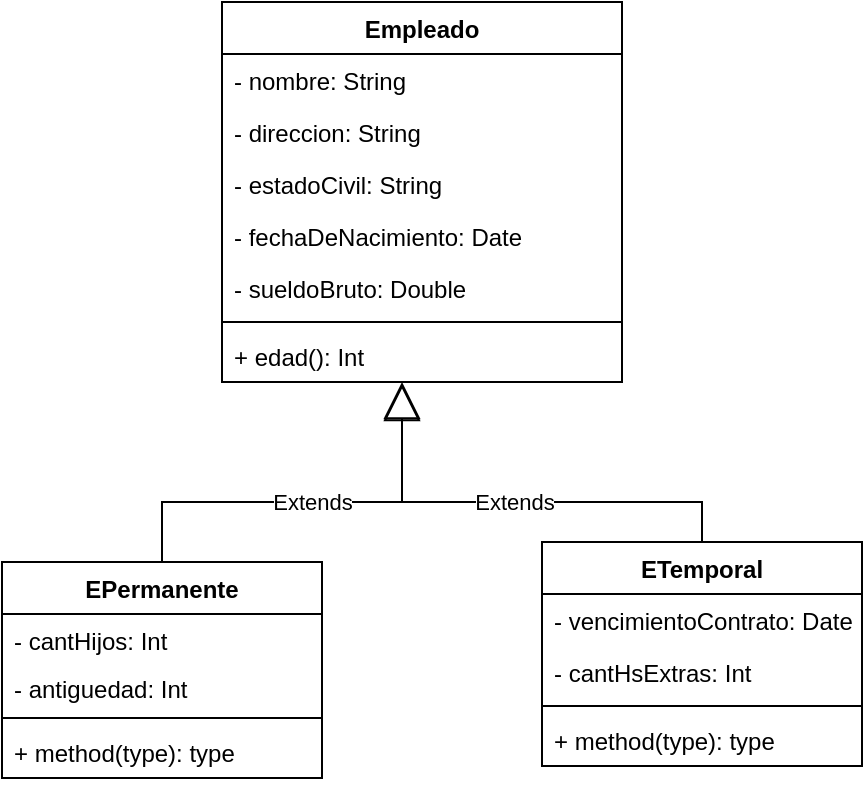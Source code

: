 <mxfile version="26.1.3">
  <diagram name="Página-1" id="hg1Nwzfe8lYlGyLoS-u6">
    <mxGraphModel dx="1947" dy="500" grid="1" gridSize="10" guides="1" tooltips="1" connect="1" arrows="1" fold="1" page="1" pageScale="1" pageWidth="827" pageHeight="1169" math="0" shadow="0">
      <root>
        <mxCell id="0" />
        <mxCell id="1" parent="0" />
        <mxCell id="2A7zQqLkDTp_-7t5lVZq-5" value="Empleado" style="swimlane;fontStyle=1;align=center;verticalAlign=top;childLayout=stackLayout;horizontal=1;startSize=26;horizontalStack=0;resizeParent=1;resizeParentMax=0;resizeLast=0;collapsible=1;marginBottom=0;whiteSpace=wrap;html=1;" parent="1" vertex="1">
          <mxGeometry x="70" y="120" width="200" height="190" as="geometry" />
        </mxCell>
        <mxCell id="2A7zQqLkDTp_-7t5lVZq-6" value="- nombre: String" style="text;strokeColor=none;fillColor=none;align=left;verticalAlign=top;spacingLeft=4;spacingRight=4;overflow=hidden;rotatable=0;points=[[0,0.5],[1,0.5]];portConstraint=eastwest;whiteSpace=wrap;html=1;" parent="2A7zQqLkDTp_-7t5lVZq-5" vertex="1">
          <mxGeometry y="26" width="200" height="26" as="geometry" />
        </mxCell>
        <mxCell id="2A7zQqLkDTp_-7t5lVZq-10" value="- direccion: String" style="text;strokeColor=none;fillColor=none;align=left;verticalAlign=top;spacingLeft=4;spacingRight=4;overflow=hidden;rotatable=0;points=[[0,0.5],[1,0.5]];portConstraint=eastwest;whiteSpace=wrap;html=1;" parent="2A7zQqLkDTp_-7t5lVZq-5" vertex="1">
          <mxGeometry y="52" width="200" height="26" as="geometry" />
        </mxCell>
        <mxCell id="2A7zQqLkDTp_-7t5lVZq-11" value="- estadoCivil: String" style="text;strokeColor=none;fillColor=none;align=left;verticalAlign=top;spacingLeft=4;spacingRight=4;overflow=hidden;rotatable=0;points=[[0,0.5],[1,0.5]];portConstraint=eastwest;whiteSpace=wrap;html=1;" parent="2A7zQqLkDTp_-7t5lVZq-5" vertex="1">
          <mxGeometry y="78" width="200" height="26" as="geometry" />
        </mxCell>
        <mxCell id="2A7zQqLkDTp_-7t5lVZq-12" value="- fechaDeNacimiento: Date" style="text;strokeColor=none;fillColor=none;align=left;verticalAlign=top;spacingLeft=4;spacingRight=4;overflow=hidden;rotatable=0;points=[[0,0.5],[1,0.5]];portConstraint=eastwest;whiteSpace=wrap;html=1;" parent="2A7zQqLkDTp_-7t5lVZq-5" vertex="1">
          <mxGeometry y="104" width="200" height="26" as="geometry" />
        </mxCell>
        <mxCell id="2A7zQqLkDTp_-7t5lVZq-13" value="- sueldoBruto: Double" style="text;strokeColor=none;fillColor=none;align=left;verticalAlign=top;spacingLeft=4;spacingRight=4;overflow=hidden;rotatable=0;points=[[0,0.5],[1,0.5]];portConstraint=eastwest;whiteSpace=wrap;html=1;" parent="2A7zQqLkDTp_-7t5lVZq-5" vertex="1">
          <mxGeometry y="130" width="200" height="26" as="geometry" />
        </mxCell>
        <mxCell id="2A7zQqLkDTp_-7t5lVZq-7" value="" style="line;strokeWidth=1;fillColor=none;align=left;verticalAlign=middle;spacingTop=-1;spacingLeft=3;spacingRight=3;rotatable=0;labelPosition=right;points=[];portConstraint=eastwest;strokeColor=inherit;" parent="2A7zQqLkDTp_-7t5lVZq-5" vertex="1">
          <mxGeometry y="156" width="200" height="8" as="geometry" />
        </mxCell>
        <mxCell id="2A7zQqLkDTp_-7t5lVZq-8" value="+ edad(): Int" style="text;strokeColor=none;fillColor=none;align=left;verticalAlign=top;spacingLeft=4;spacingRight=4;overflow=hidden;rotatable=0;points=[[0,0.5],[1,0.5]];portConstraint=eastwest;whiteSpace=wrap;html=1;" parent="2A7zQqLkDTp_-7t5lVZq-5" vertex="1">
          <mxGeometry y="164" width="200" height="26" as="geometry" />
        </mxCell>
        <mxCell id="2A7zQqLkDTp_-7t5lVZq-18" value="ETemporal" style="swimlane;fontStyle=1;align=center;verticalAlign=top;childLayout=stackLayout;horizontal=1;startSize=26;horizontalStack=0;resizeParent=1;resizeParentMax=0;resizeLast=0;collapsible=1;marginBottom=0;whiteSpace=wrap;html=1;" parent="1" vertex="1">
          <mxGeometry x="230" y="390" width="160" height="112" as="geometry" />
        </mxCell>
        <mxCell id="2A7zQqLkDTp_-7t5lVZq-19" value="- vencimientoContrato: Date" style="text;strokeColor=none;fillColor=none;align=left;verticalAlign=top;spacingLeft=4;spacingRight=4;overflow=hidden;rotatable=0;points=[[0,0.5],[1,0.5]];portConstraint=eastwest;whiteSpace=wrap;html=1;" parent="2A7zQqLkDTp_-7t5lVZq-18" vertex="1">
          <mxGeometry y="26" width="160" height="26" as="geometry" />
        </mxCell>
        <mxCell id="0poIuo51-9cRXDYmnmru-2" value="- cantHsExtras: Int" style="text;strokeColor=none;fillColor=none;align=left;verticalAlign=top;spacingLeft=4;spacingRight=4;overflow=hidden;rotatable=0;points=[[0,0.5],[1,0.5]];portConstraint=eastwest;whiteSpace=wrap;html=1;" vertex="1" parent="2A7zQqLkDTp_-7t5lVZq-18">
          <mxGeometry y="52" width="160" height="26" as="geometry" />
        </mxCell>
        <mxCell id="2A7zQqLkDTp_-7t5lVZq-20" value="" style="line;strokeWidth=1;fillColor=none;align=left;verticalAlign=middle;spacingTop=-1;spacingLeft=3;spacingRight=3;rotatable=0;labelPosition=right;points=[];portConstraint=eastwest;strokeColor=inherit;" parent="2A7zQqLkDTp_-7t5lVZq-18" vertex="1">
          <mxGeometry y="78" width="160" height="8" as="geometry" />
        </mxCell>
        <mxCell id="2A7zQqLkDTp_-7t5lVZq-21" value="+ method(type): type" style="text;strokeColor=none;fillColor=none;align=left;verticalAlign=top;spacingLeft=4;spacingRight=4;overflow=hidden;rotatable=0;points=[[0,0.5],[1,0.5]];portConstraint=eastwest;whiteSpace=wrap;html=1;" parent="2A7zQqLkDTp_-7t5lVZq-18" vertex="1">
          <mxGeometry y="86" width="160" height="26" as="geometry" />
        </mxCell>
        <mxCell id="2A7zQqLkDTp_-7t5lVZq-22" value="EPermanente" style="swimlane;fontStyle=1;align=center;verticalAlign=top;childLayout=stackLayout;horizontal=1;startSize=26;horizontalStack=0;resizeParent=1;resizeParentMax=0;resizeLast=0;collapsible=1;marginBottom=0;whiteSpace=wrap;html=1;" parent="1" vertex="1">
          <mxGeometry x="-40" y="400" width="160" height="108" as="geometry" />
        </mxCell>
        <mxCell id="2A7zQqLkDTp_-7t5lVZq-23" value="- cantHijos: Int" style="text;strokeColor=none;fillColor=none;align=left;verticalAlign=top;spacingLeft=4;spacingRight=4;overflow=hidden;rotatable=0;points=[[0,0.5],[1,0.5]];portConstraint=eastwest;whiteSpace=wrap;html=1;" parent="2A7zQqLkDTp_-7t5lVZq-22" vertex="1">
          <mxGeometry y="26" width="160" height="24" as="geometry" />
        </mxCell>
        <mxCell id="2A7zQqLkDTp_-7t5lVZq-41" value="- antiguedad: Int" style="text;strokeColor=none;fillColor=none;align=left;verticalAlign=top;spacingLeft=4;spacingRight=4;overflow=hidden;rotatable=0;points=[[0,0.5],[1,0.5]];portConstraint=eastwest;whiteSpace=wrap;html=1;" parent="2A7zQqLkDTp_-7t5lVZq-22" vertex="1">
          <mxGeometry y="50" width="160" height="24" as="geometry" />
        </mxCell>
        <mxCell id="2A7zQqLkDTp_-7t5lVZq-24" value="" style="line;strokeWidth=1;fillColor=none;align=left;verticalAlign=middle;spacingTop=-1;spacingLeft=3;spacingRight=3;rotatable=0;labelPosition=right;points=[];portConstraint=eastwest;strokeColor=inherit;" parent="2A7zQqLkDTp_-7t5lVZq-22" vertex="1">
          <mxGeometry y="74" width="160" height="8" as="geometry" />
        </mxCell>
        <mxCell id="2A7zQqLkDTp_-7t5lVZq-25" value="+ method(type): type" style="text;strokeColor=none;fillColor=none;align=left;verticalAlign=top;spacingLeft=4;spacingRight=4;overflow=hidden;rotatable=0;points=[[0,0.5],[1,0.5]];portConstraint=eastwest;whiteSpace=wrap;html=1;" parent="2A7zQqLkDTp_-7t5lVZq-22" vertex="1">
          <mxGeometry y="82" width="160" height="26" as="geometry" />
        </mxCell>
        <mxCell id="2A7zQqLkDTp_-7t5lVZq-28" value="Extends" style="endArrow=block;endSize=16;endFill=0;html=1;rounded=0;exitX=0.5;exitY=0;exitDx=0;exitDy=0;entryX=0.45;entryY=1.038;entryDx=0;entryDy=0;entryPerimeter=0;" parent="1" source="2A7zQqLkDTp_-7t5lVZq-18" target="2A7zQqLkDTp_-7t5lVZq-8" edge="1">
          <mxGeometry width="160" relative="1" as="geometry">
            <mxPoint x="160" y="290" as="sourcePoint" />
            <mxPoint x="320" y="290" as="targetPoint" />
            <Array as="points">
              <mxPoint x="310" y="370" />
              <mxPoint x="160" y="370" />
            </Array>
          </mxGeometry>
        </mxCell>
        <mxCell id="2A7zQqLkDTp_-7t5lVZq-29" value="Extends" style="endArrow=block;endSize=16;endFill=0;html=1;rounded=0;exitX=0.5;exitY=0;exitDx=0;exitDy=0;" parent="1" source="2A7zQqLkDTp_-7t5lVZq-22" edge="1">
          <mxGeometry width="160" relative="1" as="geometry">
            <mxPoint y="290" as="sourcePoint" />
            <mxPoint x="160" y="310" as="targetPoint" />
            <Array as="points">
              <mxPoint x="40" y="370" />
              <mxPoint x="160" y="370" />
            </Array>
          </mxGeometry>
        </mxCell>
      </root>
    </mxGraphModel>
  </diagram>
</mxfile>
